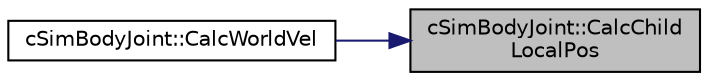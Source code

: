 digraph "cSimBodyJoint::CalcChildLocalPos"
{
 // LATEX_PDF_SIZE
  edge [fontname="Helvetica",fontsize="10",labelfontname="Helvetica",labelfontsize="10"];
  node [fontname="Helvetica",fontsize="10",shape=record];
  rankdir="RL";
  Node1 [label="cSimBodyJoint::CalcChild\lLocalPos",height=0.2,width=0.4,color="black", fillcolor="grey75", style="filled", fontcolor="black",tooltip=" "];
  Node1 -> Node2 [dir="back",color="midnightblue",fontsize="10",style="solid",fontname="Helvetica"];
  Node2 [label="cSimBodyJoint::CalcWorldVel",height=0.2,width=0.4,color="black", fillcolor="white", style="filled",URL="$classc_sim_body_joint.html#a908b59edf9db4968e5893ee3a3e2c709",tooltip=" "];
}
